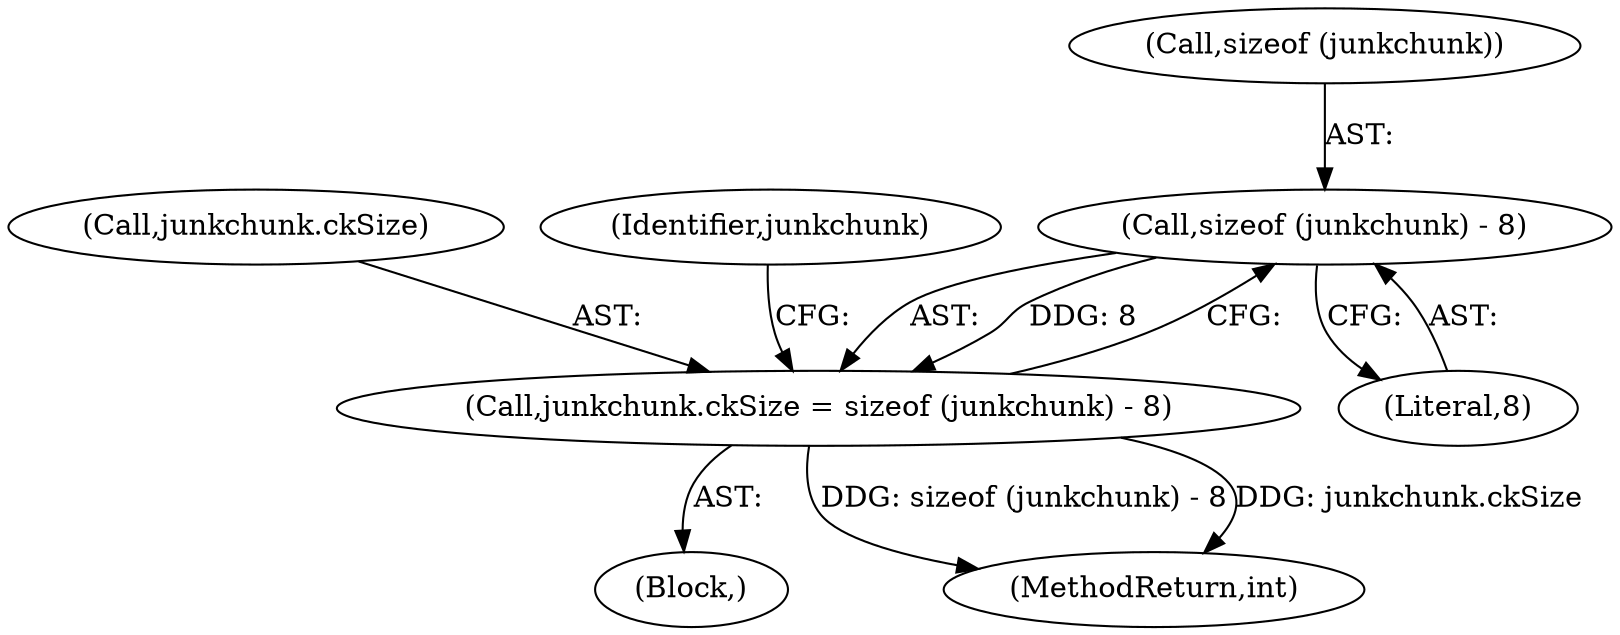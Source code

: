 digraph "0_WavPack_d5bf76b5a88d044a1be1d5656698e3ba737167e5_0@API" {
"1000451" [label="(Call,sizeof (junkchunk) - 8)"];
"1000447" [label="(Call,junkchunk.ckSize = sizeof (junkchunk) - 8)"];
"1000435" [label="(Block,)"];
"1000451" [label="(Call,sizeof (junkchunk) - 8)"];
"1000447" [label="(Call,junkchunk.ckSize = sizeof (junkchunk) - 8)"];
"1000448" [label="(Call,junkchunk.ckSize)"];
"1000454" [label="(Literal,8)"];
"1000452" [label="(Call,sizeof (junkchunk))"];
"1000457" [label="(Identifier,junkchunk)"];
"1000725" [label="(MethodReturn,int)"];
"1000451" -> "1000447"  [label="AST: "];
"1000451" -> "1000454"  [label="CFG: "];
"1000452" -> "1000451"  [label="AST: "];
"1000454" -> "1000451"  [label="AST: "];
"1000447" -> "1000451"  [label="CFG: "];
"1000451" -> "1000447"  [label="DDG: 8"];
"1000447" -> "1000435"  [label="AST: "];
"1000448" -> "1000447"  [label="AST: "];
"1000457" -> "1000447"  [label="CFG: "];
"1000447" -> "1000725"  [label="DDG: sizeof (junkchunk) - 8"];
"1000447" -> "1000725"  [label="DDG: junkchunk.ckSize"];
}
